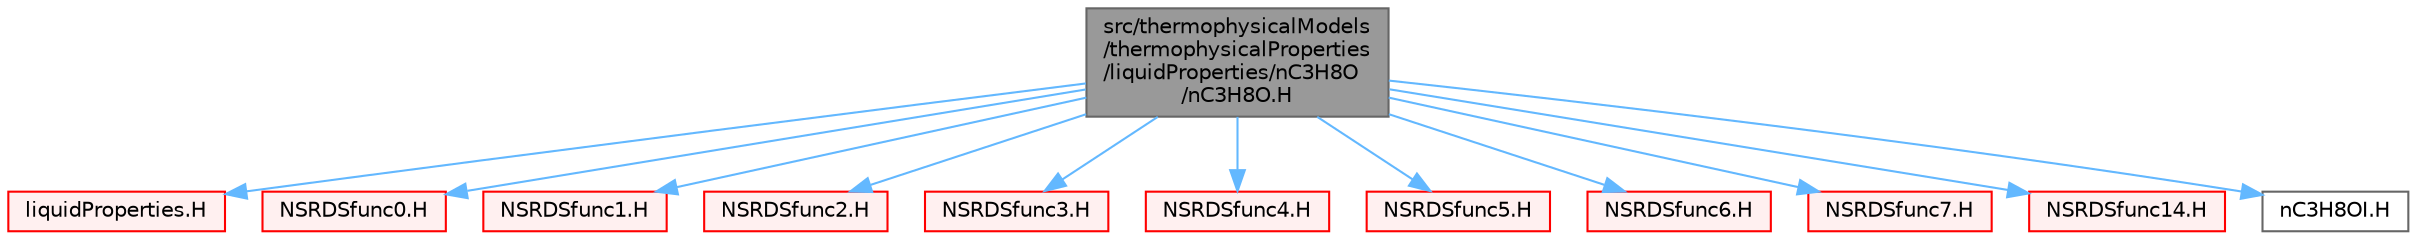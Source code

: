 digraph "src/thermophysicalModels/thermophysicalProperties/liquidProperties/nC3H8O/nC3H8O.H"
{
 // LATEX_PDF_SIZE
  bgcolor="transparent";
  edge [fontname=Helvetica,fontsize=10,labelfontname=Helvetica,labelfontsize=10];
  node [fontname=Helvetica,fontsize=10,shape=box,height=0.2,width=0.4];
  Node1 [id="Node000001",label="src/thermophysicalModels\l/thermophysicalProperties\l/liquidProperties/nC3H8O\l/nC3H8O.H",height=0.2,width=0.4,color="gray40", fillcolor="grey60", style="filled", fontcolor="black",tooltip=" "];
  Node1 -> Node2 [id="edge1_Node000001_Node000002",color="steelblue1",style="solid",tooltip=" "];
  Node2 [id="Node000002",label="liquidProperties.H",height=0.2,width=0.4,color="red", fillcolor="#FFF0F0", style="filled",URL="$liquidProperties_8H.html",tooltip=" "];
  Node1 -> Node137 [id="edge2_Node000001_Node000137",color="steelblue1",style="solid",tooltip=" "];
  Node137 [id="Node000137",label="NSRDSfunc0.H",height=0.2,width=0.4,color="red", fillcolor="#FFF0F0", style="filled",URL="$NSRDSfunc0_8H.html",tooltip=" "];
  Node1 -> Node143 [id="edge3_Node000001_Node000143",color="steelblue1",style="solid",tooltip=" "];
  Node143 [id="Node000143",label="NSRDSfunc1.H",height=0.2,width=0.4,color="red", fillcolor="#FFF0F0", style="filled",URL="$NSRDSfunc1_8H.html",tooltip=" "];
  Node1 -> Node144 [id="edge4_Node000001_Node000144",color="steelblue1",style="solid",tooltip=" "];
  Node144 [id="Node000144",label="NSRDSfunc2.H",height=0.2,width=0.4,color="red", fillcolor="#FFF0F0", style="filled",URL="$NSRDSfunc2_8H.html",tooltip=" "];
  Node1 -> Node145 [id="edge5_Node000001_Node000145",color="steelblue1",style="solid",tooltip=" "];
  Node145 [id="Node000145",label="NSRDSfunc3.H",height=0.2,width=0.4,color="red", fillcolor="#FFF0F0", style="filled",URL="$NSRDSfunc3_8H.html",tooltip=" "];
  Node1 -> Node146 [id="edge6_Node000001_Node000146",color="steelblue1",style="solid",tooltip=" "];
  Node146 [id="Node000146",label="NSRDSfunc4.H",height=0.2,width=0.4,color="red", fillcolor="#FFF0F0", style="filled",URL="$NSRDSfunc4_8H.html",tooltip=" "];
  Node1 -> Node147 [id="edge7_Node000001_Node000147",color="steelblue1",style="solid",tooltip=" "];
  Node147 [id="Node000147",label="NSRDSfunc5.H",height=0.2,width=0.4,color="red", fillcolor="#FFF0F0", style="filled",URL="$NSRDSfunc5_8H.html",tooltip=" "];
  Node1 -> Node148 [id="edge8_Node000001_Node000148",color="steelblue1",style="solid",tooltip=" "];
  Node148 [id="Node000148",label="NSRDSfunc6.H",height=0.2,width=0.4,color="red", fillcolor="#FFF0F0", style="filled",URL="$NSRDSfunc6_8H.html",tooltip=" "];
  Node1 -> Node149 [id="edge9_Node000001_Node000149",color="steelblue1",style="solid",tooltip=" "];
  Node149 [id="Node000149",label="NSRDSfunc7.H",height=0.2,width=0.4,color="red", fillcolor="#FFF0F0", style="filled",URL="$NSRDSfunc7_8H.html",tooltip=" "];
  Node1 -> Node150 [id="edge10_Node000001_Node000150",color="steelblue1",style="solid",tooltip=" "];
  Node150 [id="Node000150",label="NSRDSfunc14.H",height=0.2,width=0.4,color="red", fillcolor="#FFF0F0", style="filled",URL="$NSRDSfunc14_8H.html",tooltip=" "];
  Node1 -> Node151 [id="edge11_Node000001_Node000151",color="steelblue1",style="solid",tooltip=" "];
  Node151 [id="Node000151",label="nC3H8OI.H",height=0.2,width=0.4,color="grey40", fillcolor="white", style="filled",URL="$nC3H8OI_8H.html",tooltip=" "];
}

